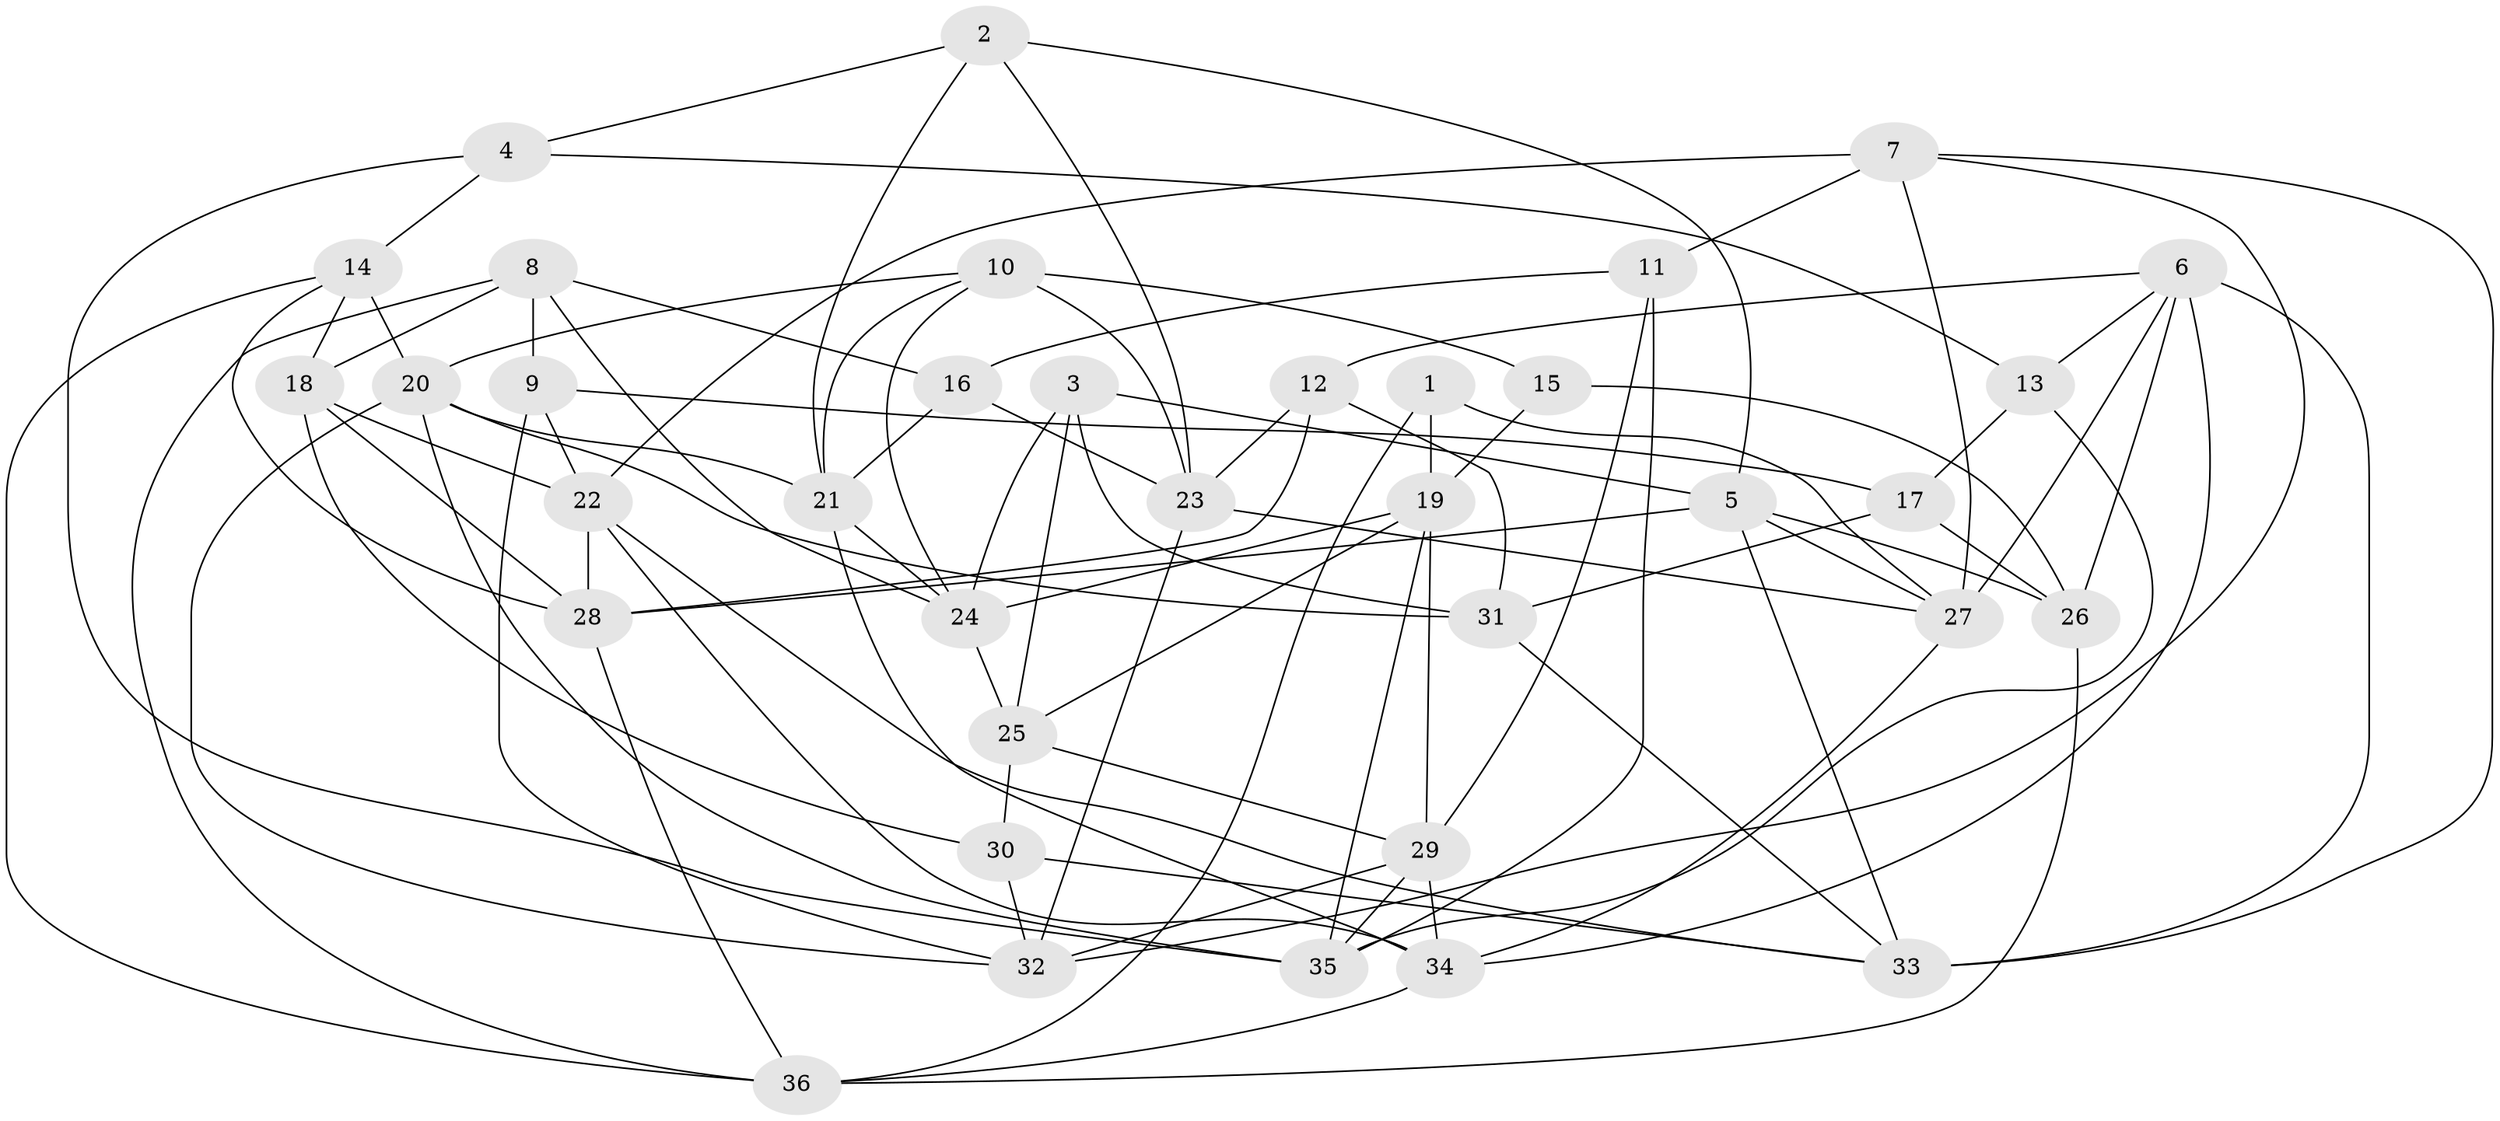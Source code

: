 // original degree distribution, {4: 1.0}
// Generated by graph-tools (version 1.1) at 2025/02/03/09/25 03:02:53]
// undirected, 36 vertices, 91 edges
graph export_dot {
graph [start="1"]
  node [color=gray90,style=filled];
  1;
  2;
  3;
  4;
  5;
  6;
  7;
  8;
  9;
  10;
  11;
  12;
  13;
  14;
  15;
  16;
  17;
  18;
  19;
  20;
  21;
  22;
  23;
  24;
  25;
  26;
  27;
  28;
  29;
  30;
  31;
  32;
  33;
  34;
  35;
  36;
  1 -- 19 [weight=2.0];
  1 -- 27 [weight=1.0];
  1 -- 36 [weight=1.0];
  2 -- 4 [weight=2.0];
  2 -- 5 [weight=1.0];
  2 -- 21 [weight=1.0];
  2 -- 23 [weight=2.0];
  3 -- 5 [weight=1.0];
  3 -- 24 [weight=1.0];
  3 -- 25 [weight=1.0];
  3 -- 31 [weight=1.0];
  4 -- 13 [weight=1.0];
  4 -- 14 [weight=2.0];
  4 -- 35 [weight=1.0];
  5 -- 26 [weight=1.0];
  5 -- 27 [weight=1.0];
  5 -- 28 [weight=1.0];
  5 -- 33 [weight=1.0];
  6 -- 12 [weight=1.0];
  6 -- 13 [weight=1.0];
  6 -- 26 [weight=1.0];
  6 -- 27 [weight=1.0];
  6 -- 33 [weight=1.0];
  6 -- 34 [weight=1.0];
  7 -- 11 [weight=2.0];
  7 -- 22 [weight=1.0];
  7 -- 27 [weight=1.0];
  7 -- 32 [weight=1.0];
  7 -- 33 [weight=1.0];
  8 -- 9 [weight=1.0];
  8 -- 16 [weight=2.0];
  8 -- 18 [weight=1.0];
  8 -- 24 [weight=1.0];
  8 -- 36 [weight=1.0];
  9 -- 17 [weight=1.0];
  9 -- 22 [weight=1.0];
  9 -- 32 [weight=1.0];
  10 -- 15 [weight=1.0];
  10 -- 20 [weight=1.0];
  10 -- 21 [weight=1.0];
  10 -- 23 [weight=2.0];
  10 -- 24 [weight=1.0];
  11 -- 16 [weight=2.0];
  11 -- 29 [weight=1.0];
  11 -- 35 [weight=1.0];
  12 -- 23 [weight=1.0];
  12 -- 28 [weight=1.0];
  12 -- 31 [weight=1.0];
  13 -- 17 [weight=1.0];
  13 -- 35 [weight=1.0];
  14 -- 18 [weight=1.0];
  14 -- 20 [weight=1.0];
  14 -- 28 [weight=1.0];
  14 -- 36 [weight=1.0];
  15 -- 19 [weight=2.0];
  15 -- 26 [weight=1.0];
  16 -- 21 [weight=1.0];
  16 -- 23 [weight=1.0];
  17 -- 26 [weight=2.0];
  17 -- 31 [weight=2.0];
  18 -- 22 [weight=1.0];
  18 -- 28 [weight=1.0];
  18 -- 30 [weight=2.0];
  19 -- 24 [weight=1.0];
  19 -- 25 [weight=1.0];
  19 -- 29 [weight=1.0];
  19 -- 35 [weight=1.0];
  20 -- 21 [weight=1.0];
  20 -- 31 [weight=1.0];
  20 -- 32 [weight=1.0];
  20 -- 35 [weight=1.0];
  21 -- 24 [weight=1.0];
  21 -- 34 [weight=1.0];
  22 -- 28 [weight=1.0];
  22 -- 33 [weight=1.0];
  22 -- 34 [weight=1.0];
  23 -- 27 [weight=1.0];
  23 -- 32 [weight=1.0];
  24 -- 25 [weight=1.0];
  25 -- 29 [weight=1.0];
  25 -- 30 [weight=2.0];
  26 -- 36 [weight=1.0];
  27 -- 34 [weight=1.0];
  28 -- 36 [weight=1.0];
  29 -- 32 [weight=1.0];
  29 -- 34 [weight=1.0];
  29 -- 35 [weight=1.0];
  30 -- 32 [weight=1.0];
  30 -- 33 [weight=1.0];
  31 -- 33 [weight=1.0];
  34 -- 36 [weight=1.0];
}
